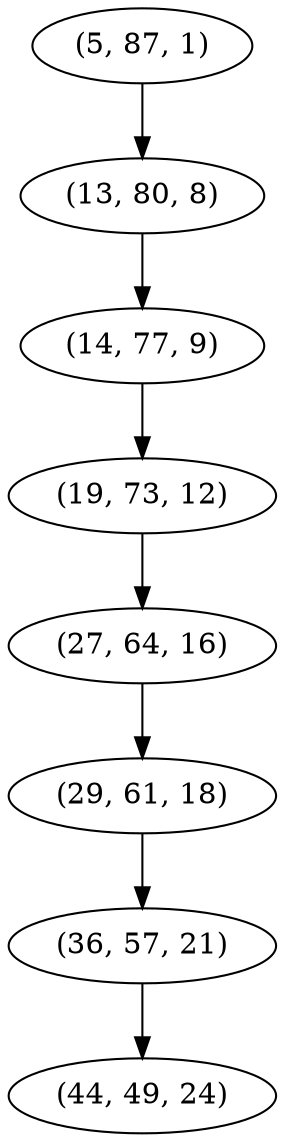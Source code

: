 digraph tree {
    "(5, 87, 1)";
    "(13, 80, 8)";
    "(14, 77, 9)";
    "(19, 73, 12)";
    "(27, 64, 16)";
    "(29, 61, 18)";
    "(36, 57, 21)";
    "(44, 49, 24)";
    "(5, 87, 1)" -> "(13, 80, 8)";
    "(13, 80, 8)" -> "(14, 77, 9)";
    "(14, 77, 9)" -> "(19, 73, 12)";
    "(19, 73, 12)" -> "(27, 64, 16)";
    "(27, 64, 16)" -> "(29, 61, 18)";
    "(29, 61, 18)" -> "(36, 57, 21)";
    "(36, 57, 21)" -> "(44, 49, 24)";
}
